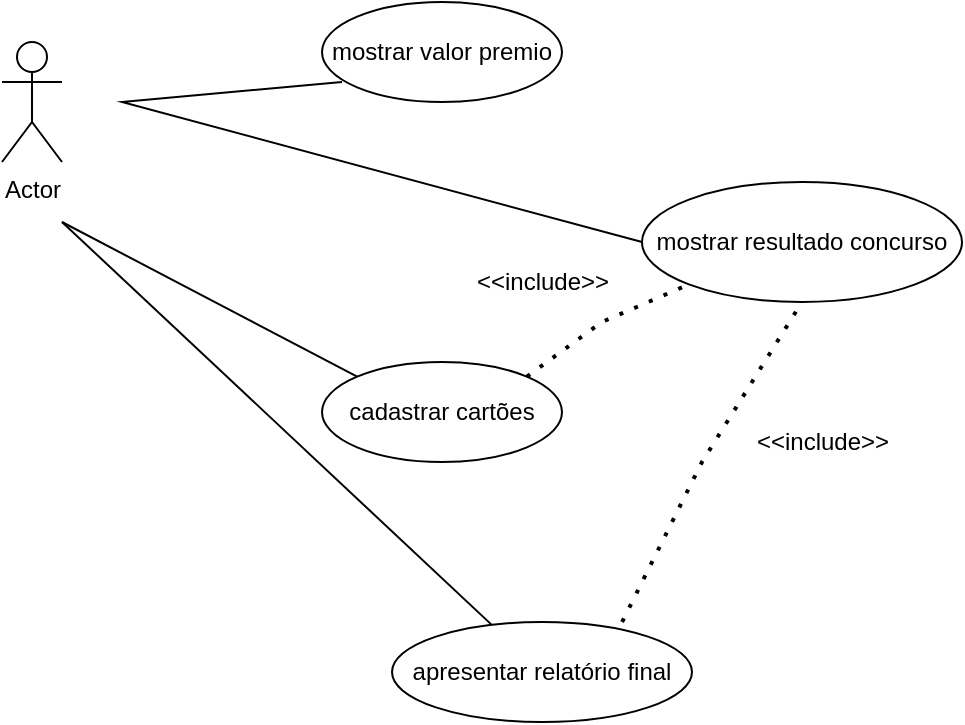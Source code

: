 <mxfile version="15.8.3" type="github">
  <diagram id="PdhbzppDkVG0vmYc_1k2" name="Page-1">
    <mxGraphModel dx="1038" dy="547" grid="1" gridSize="10" guides="1" tooltips="1" connect="1" arrows="1" fold="1" page="1" pageScale="1" pageWidth="827" pageHeight="1169" math="0" shadow="0">
      <root>
        <mxCell id="0" />
        <mxCell id="1" parent="0" />
        <mxCell id="26RjbVyYIuUxBj2VvNCk-1" value="Actor" style="shape=umlActor;verticalLabelPosition=bottom;verticalAlign=top;html=1;outlineConnect=0;" vertex="1" parent="1">
          <mxGeometry x="120" y="160" width="30" height="60" as="geometry" />
        </mxCell>
        <mxCell id="26RjbVyYIuUxBj2VvNCk-2" value="cadastrar cartões" style="ellipse;whiteSpace=wrap;html=1;" vertex="1" parent="1">
          <mxGeometry x="280" y="320" width="120" height="50" as="geometry" />
        </mxCell>
        <mxCell id="26RjbVyYIuUxBj2VvNCk-3" value="mostrar resultado concurso" style="ellipse;whiteSpace=wrap;html=1;" vertex="1" parent="1">
          <mxGeometry x="440" y="230" width="160" height="60" as="geometry" />
        </mxCell>
        <mxCell id="26RjbVyYIuUxBj2VvNCk-4" value="apresentar relatório final" style="ellipse;whiteSpace=wrap;html=1;" vertex="1" parent="1">
          <mxGeometry x="315" y="450" width="150" height="50" as="geometry" />
        </mxCell>
        <mxCell id="26RjbVyYIuUxBj2VvNCk-5" value="mostrar valor premio" style="ellipse;whiteSpace=wrap;html=1;" vertex="1" parent="1">
          <mxGeometry x="280" y="140" width="120" height="50" as="geometry" />
        </mxCell>
        <mxCell id="26RjbVyYIuUxBj2VvNCk-6" value="" style="endArrow=none;dashed=1;html=1;dashPattern=1 3;strokeWidth=2;rounded=0;entryX=0;entryY=1;entryDx=0;entryDy=0;exitX=1;exitY=0;exitDx=0;exitDy=0;" edge="1" parent="1" source="26RjbVyYIuUxBj2VvNCk-2" target="26RjbVyYIuUxBj2VvNCk-3">
          <mxGeometry width="50" height="50" relative="1" as="geometry">
            <mxPoint x="390" y="290" as="sourcePoint" />
            <mxPoint x="440" y="240" as="targetPoint" />
            <Array as="points">
              <mxPoint x="420" y="300" />
            </Array>
          </mxGeometry>
        </mxCell>
        <mxCell id="26RjbVyYIuUxBj2VvNCk-7" value="&amp;lt;&amp;lt;include&amp;gt;&amp;gt;" style="text;html=1;align=center;verticalAlign=middle;resizable=0;points=[];autosize=1;strokeColor=none;fillColor=none;" vertex="1" parent="1">
          <mxGeometry x="350" y="270" width="80" height="20" as="geometry" />
        </mxCell>
        <mxCell id="26RjbVyYIuUxBj2VvNCk-9" value="" style="endArrow=none;html=1;rounded=0;exitX=0;exitY=0.5;exitDx=0;exitDy=0;" edge="1" parent="1" source="26RjbVyYIuUxBj2VvNCk-3">
          <mxGeometry width="50" height="50" relative="1" as="geometry">
            <mxPoint x="390" y="290" as="sourcePoint" />
            <mxPoint x="290" y="180" as="targetPoint" />
            <Array as="points">
              <mxPoint x="180" y="190" />
            </Array>
          </mxGeometry>
        </mxCell>
        <mxCell id="26RjbVyYIuUxBj2VvNCk-11" value="" style="endArrow=none;html=1;rounded=0;entryX=0;entryY=0;entryDx=0;entryDy=0;" edge="1" parent="1" target="26RjbVyYIuUxBj2VvNCk-2">
          <mxGeometry width="50" height="50" relative="1" as="geometry">
            <mxPoint x="150" y="250" as="sourcePoint" />
            <mxPoint x="210" y="230" as="targetPoint" />
          </mxGeometry>
        </mxCell>
        <mxCell id="26RjbVyYIuUxBj2VvNCk-12" value="" style="endArrow=none;html=1;rounded=0;" edge="1" parent="1" source="26RjbVyYIuUxBj2VvNCk-4">
          <mxGeometry width="50" height="50" relative="1" as="geometry">
            <mxPoint x="390" y="290" as="sourcePoint" />
            <mxPoint x="150" y="250" as="targetPoint" />
          </mxGeometry>
        </mxCell>
        <mxCell id="26RjbVyYIuUxBj2VvNCk-13" value="" style="endArrow=none;dashed=1;html=1;dashPattern=1 3;strokeWidth=2;rounded=0;entryX=0.5;entryY=1;entryDx=0;entryDy=0;exitX=0.767;exitY=0;exitDx=0;exitDy=0;exitPerimeter=0;" edge="1" parent="1" source="26RjbVyYIuUxBj2VvNCk-4" target="26RjbVyYIuUxBj2VvNCk-3">
          <mxGeometry width="50" height="50" relative="1" as="geometry">
            <mxPoint x="392.426" y="337.322" as="sourcePoint" />
            <mxPoint x="473.431" y="291.213" as="targetPoint" />
            <Array as="points">
              <mxPoint x="470" y="370" />
            </Array>
          </mxGeometry>
        </mxCell>
        <mxCell id="26RjbVyYIuUxBj2VvNCk-16" value="&amp;lt;&amp;lt;include&amp;gt;&amp;gt;" style="text;html=1;align=center;verticalAlign=middle;resizable=0;points=[];autosize=1;strokeColor=none;fillColor=none;" vertex="1" parent="1">
          <mxGeometry x="490" y="350" width="80" height="20" as="geometry" />
        </mxCell>
      </root>
    </mxGraphModel>
  </diagram>
</mxfile>
